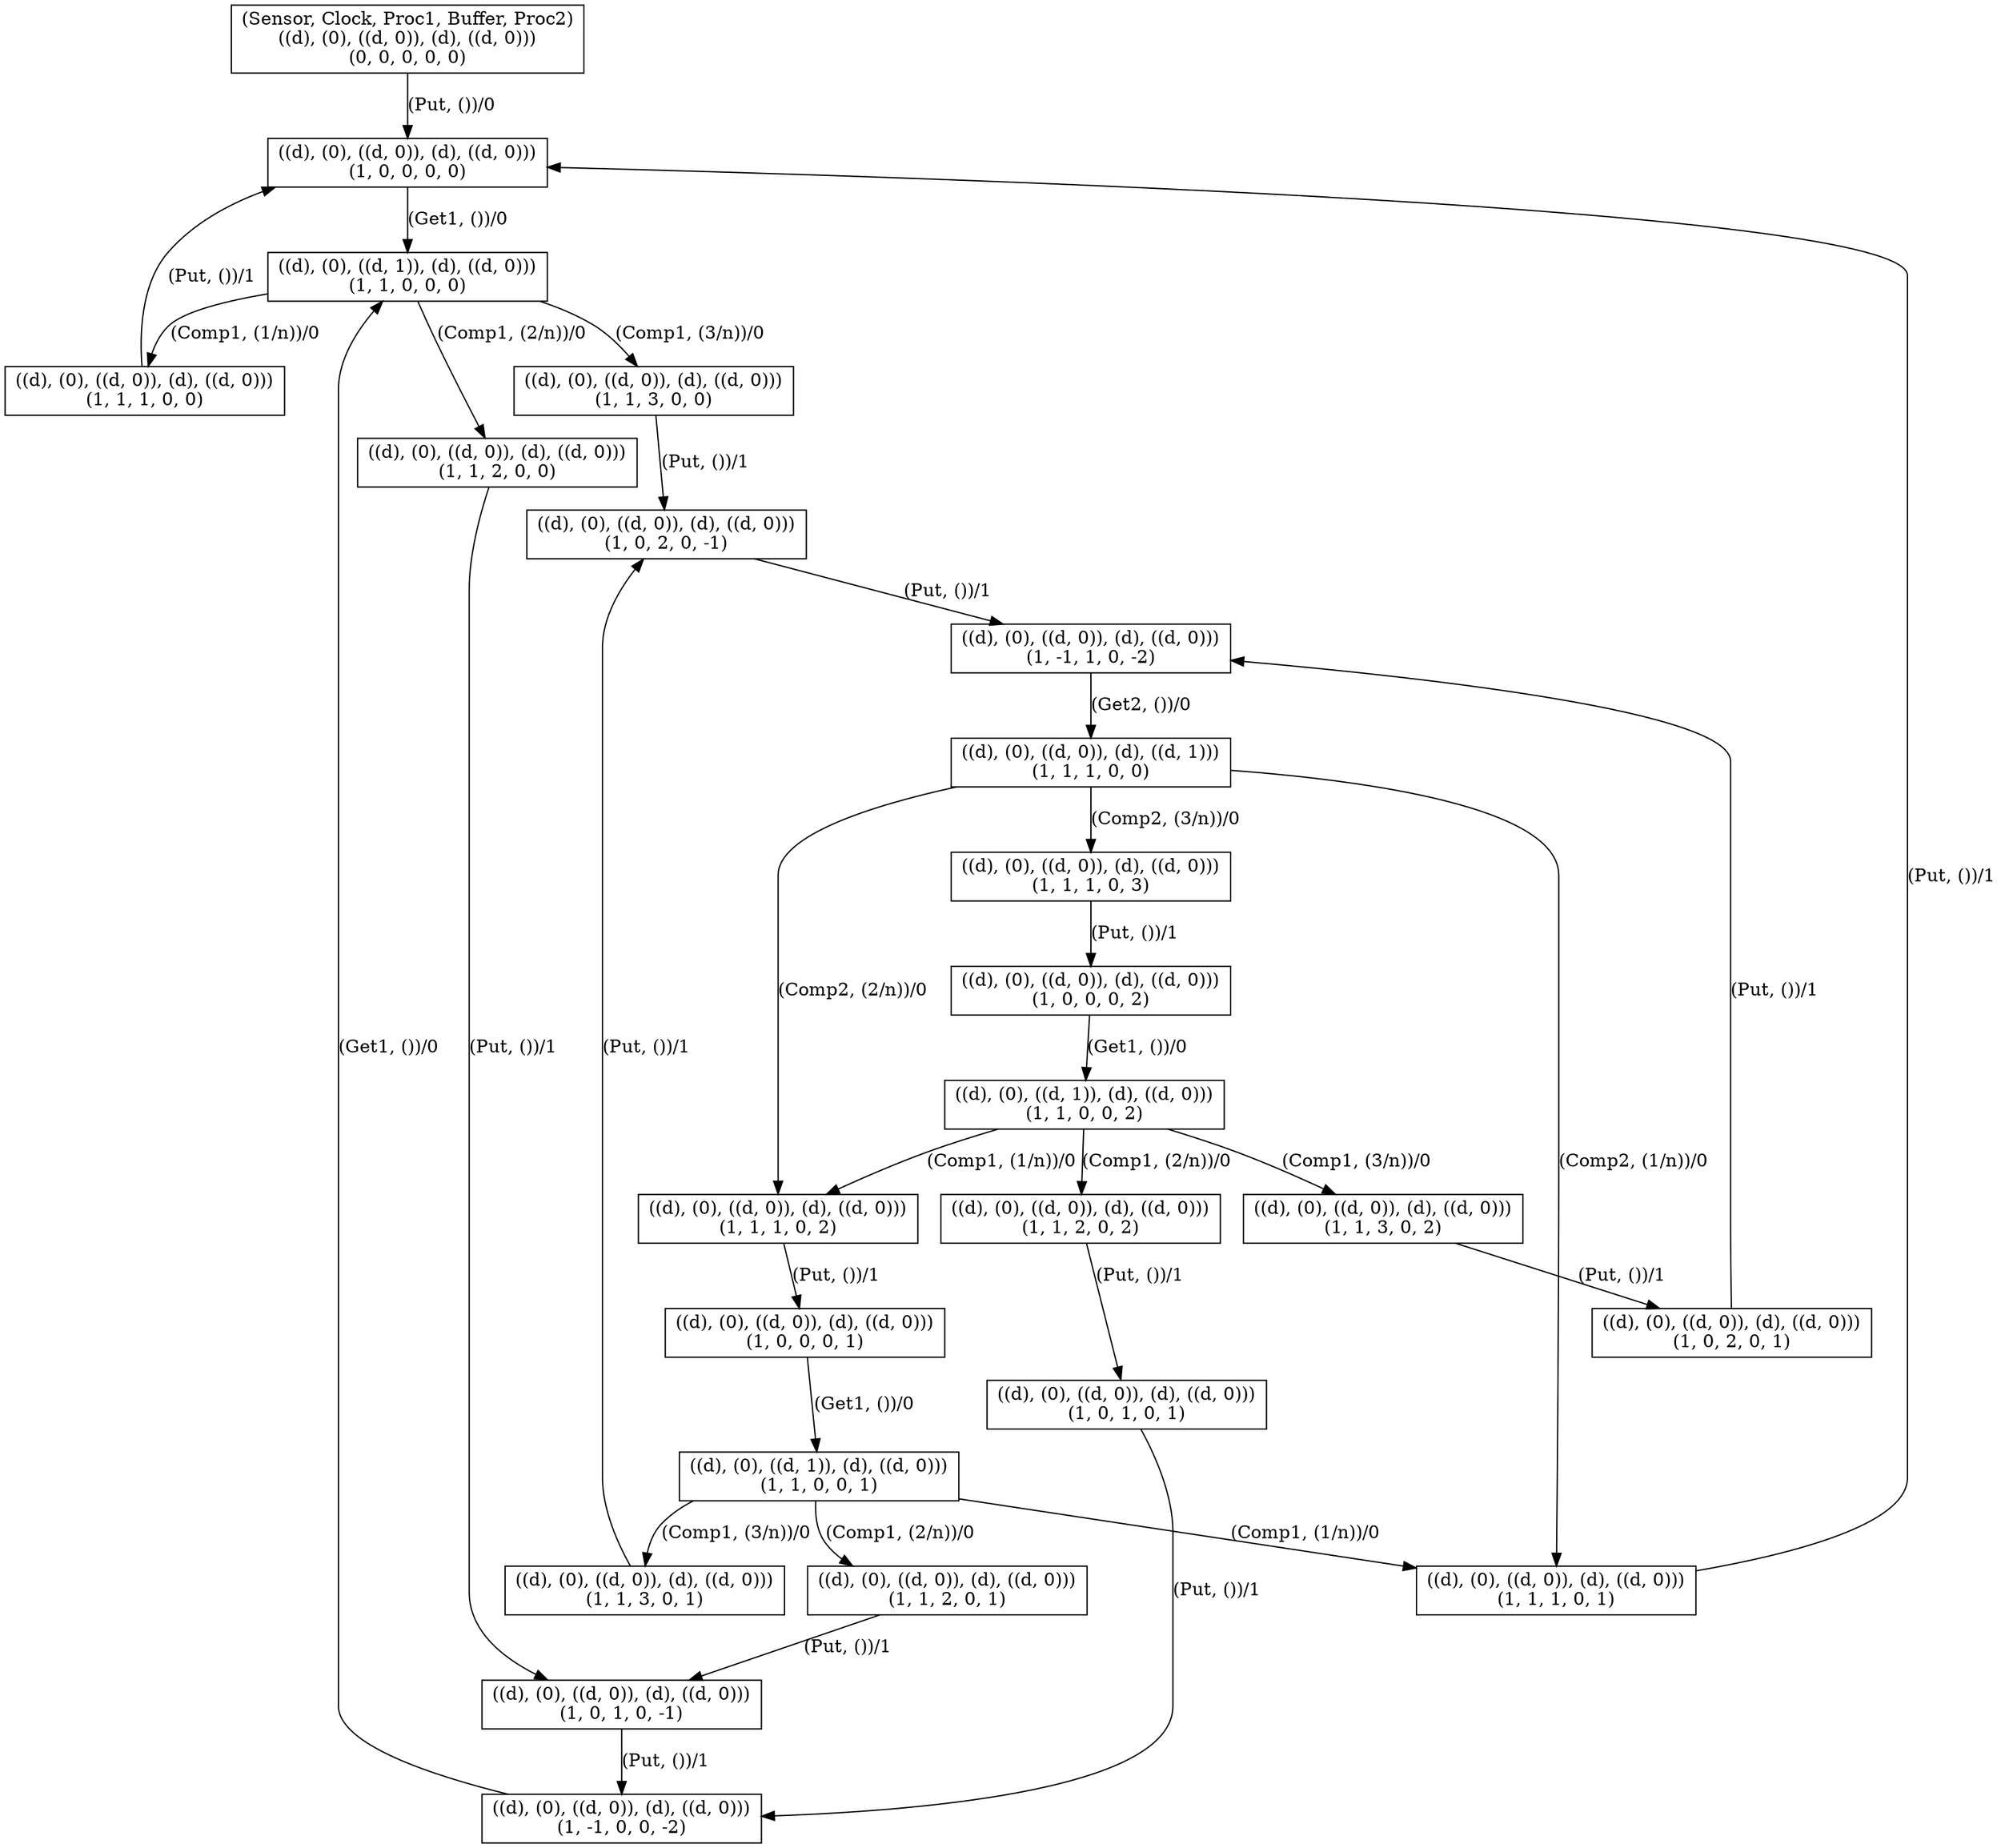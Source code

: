digraph G {
	rankdir=TB;
	0 [label = "(Sensor, Clock, Proc1, Buffer, Proc2)\n((d), (0), ((d, 0)), (d), ((d, 0)))\n(0, 0, 0, 0, 0)" shape=box];
	1 [label = "((d), (0), ((d, 0)), (d), ((d, 0)))\n(1, 0, 0, 0, 0)" shape=box];
	2 [label = "((d), (0), ((d, 1)), (d), ((d, 0)))\n(1, 1, 0, 0, 0)" shape=box];
	3 [label = "((d), (0), ((d, 0)), (d), ((d, 0)))\n(1, 1, 1, 0, 0)" shape=box];
	4 [label = "((d), (0), ((d, 0)), (d), ((d, 0)))\n(1, 1, 2, 0, 0)" shape=box];
	5 [label = "((d), (0), ((d, 0)), (d), ((d, 0)))\n(1, 1, 3, 0, 0)" shape=box];
	6 [label = "((d), (0), ((d, 0)), (d), ((d, 0)))\n(1, 0, 1, 0, -1)" shape=box];
	7 [label = "((d), (0), ((d, 0)), (d), ((d, 0)))\n(1, 0, 2, 0, -1)" shape=box];
	8 [label = "((d), (0), ((d, 0)), (d), ((d, 0)))\n(1, -1, 0, 0, -2)" shape=box];
	9 [label = "((d), (0), ((d, 0)), (d), ((d, 0)))\n(1, -1, 1, 0, -2)" shape=box];
	10 [label = "((d), (0), ((d, 0)), (d), ((d, 1)))\n(1, 1, 1, 0, 0)" shape=box];
	11 [label = "((d), (0), ((d, 0)), (d), ((d, 0)))\n(1, 1, 1, 0, 1)" shape=box];
	12 [label = "((d), (0), ((d, 0)), (d), ((d, 0)))\n(1, 1, 1, 0, 2)" shape=box];
	13 [label = "((d), (0), ((d, 0)), (d), ((d, 0)))\n(1, 1, 1, 0, 3)" shape=box];
	14 [label = "((d), (0), ((d, 0)), (d), ((d, 0)))\n(1, 0, 0, 0, 1)" shape=box];
	15 [label = "((d), (0), ((d, 1)), (d), ((d, 0)))\n(1, 1, 0, 0, 1)" shape=box];
	16 [label = "((d), (0), ((d, 0)), (d), ((d, 0)))\n(1, 0, 0, 0, 2)" shape=box];
	17 [label = "((d), (0), ((d, 1)), (d), ((d, 0)))\n(1, 1, 0, 0, 2)" shape=box];
	18 [label = "((d), (0), ((d, 0)), (d), ((d, 0)))\n(1, 1, 2, 0, 1)" shape=box];
	19 [label = "((d), (0), ((d, 0)), (d), ((d, 0)))\n(1, 1, 3, 0, 1)" shape=box];
	20 [label = "((d), (0), ((d, 0)), (d), ((d, 0)))\n(1, 1, 2, 0, 2)" shape=box];
	21 [label = "((d), (0), ((d, 0)), (d), ((d, 0)))\n(1, 1, 3, 0, 2)" shape=box];
	22 [label = "((d), (0), ((d, 0)), (d), ((d, 0)))\n(1, 0, 1, 0, 1)" shape=box];
	23 [label = "((d), (0), ((d, 0)), (d), ((d, 0)))\n(1, 0, 2, 0, 1)" shape=box];
	0 -> 1 [label = "(Put, ())/0"];
	1 -> 2 [label = "(Get1, ())/0"];
	2 -> 3 [label = "(Comp1, (1/n))/0"];
	2 -> 4 [label = "(Comp1, (2/n))/0"];
	2 -> 5 [label = "(Comp1, (3/n))/0"];
	3 -> 1 [label = "(Put, ())/1"];
	4 -> 6 [label = "(Put, ())/1"];
	5 -> 7 [label = "(Put, ())/1"];
	6 -> 8 [label = "(Put, ())/1"];
	8 -> 2 [label = "(Get1, ())/0"];
	7 -> 9 [label = "(Put, ())/1"];
	9 -> 10 [label = "(Get2, ())/0"];
	10 -> 11 [label = "(Comp2, (1/n))/0"];
	10 -> 12 [label = "(Comp2, (2/n))/0"];
	10 -> 13 [label = "(Comp2, (3/n))/0"];
	11 -> 1 [label = "(Put, ())/1"];
	12 -> 14 [label = "(Put, ())/1"];
	14 -> 15 [label = "(Get1, ())/0"];
	13 -> 16 [label = "(Put, ())/1"];
	16 -> 17 [label = "(Get1, ())/0"];
	15 -> 11 [label = "(Comp1, (1/n))/0"];
	15 -> 18 [label = "(Comp1, (2/n))/0"];
	15 -> 19 [label = "(Comp1, (3/n))/0"];
	17 -> 12 [label = "(Comp1, (1/n))/0"];
	17 -> 20 [label = "(Comp1, (2/n))/0"];
	17 -> 21 [label = "(Comp1, (3/n))/0"];
	18 -> 6 [label = "(Put, ())/1"];
	19 -> 7 [label = "(Put, ())/1"];
	20 -> 22 [label = "(Put, ())/1"];
	21 -> 23 [label = "(Put, ())/1"];
	22 -> 8 [label = "(Put, ())/1"];
	23 -> 9 [label = "(Put, ())/1"];
}
